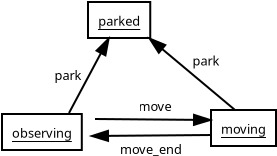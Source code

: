 <?xml version="1.0"?>
<diagram xmlns:dia="http://www.lysator.liu.se/~alla/dia/">
  <diagramdata>
    <attribute name="background">
      <color val="#ffffff"/>
    </attribute>
    <attribute name="paper">
      <composite type="paper">
        <attribute name="name">
          <string>#A4#</string>
        </attribute>
        <attribute name="tmargin">
          <real val="2.82"/>
        </attribute>
        <attribute name="bmargin">
          <real val="2.82"/>
        </attribute>
        <attribute name="lmargin">
          <real val="2.82"/>
        </attribute>
        <attribute name="rmargin">
          <real val="2.82"/>
        </attribute>
        <attribute name="is_portrait">
          <boolean val="true"/>
        </attribute>
        <attribute name="scaling">
          <real val="1"/>
        </attribute>
        <attribute name="fitto">
          <boolean val="false"/>
        </attribute>
      </composite>
    </attribute>
  </diagramdata>
  <layer name="Background" visible="true">
    <object type="UML - Objet" version="0" id="O0">
      <attribute name="obj_pos">
        <point val="0.55,7.1"/>
      </attribute>
      <attribute name="obj_bb">
        <rectangle val="0.5,7.05;5.194,8.95"/>
      </attribute>
      <attribute name="elem_corner">
        <point val="0.55,7.1"/>
      </attribute>
      <attribute name="elem_width">
        <real val="4.594"/>
      </attribute>
      <attribute name="elem_height">
        <real val="1.8"/>
      </attribute>
      <attribute name="text">
        <composite type="text">
          <attribute name="string">
            <string>#observing#</string>
          </attribute>
          <attribute name="font">
            <font name="Helvetica"/>
          </attribute>
          <attribute name="height">
            <real val="0.8"/>
          </attribute>
          <attribute name="pos">
            <point val="2.847,8.24"/>
          </attribute>
          <attribute name="color">
            <color val="#000000"/>
          </attribute>
          <attribute name="alignment">
            <enum val="1"/>
          </attribute>
        </composite>
      </attribute>
      <attribute name="stereotype">
        <string/>
      </attribute>
      <attribute name="exstate">
        <string/>
      </attribute>
      <attribute name="attrib">
        <composite type="text">
          <attribute name="string">
            <string>##</string>
          </attribute>
          <attribute name="font">
            <font name="Helvetica"/>
          </attribute>
          <attribute name="height">
            <real val="0.8"/>
          </attribute>
          <attribute name="pos">
            <point val="0,0"/>
          </attribute>
          <attribute name="color">
            <color val="#000000"/>
          </attribute>
          <attribute name="alignment">
            <enum val="0"/>
          </attribute>
        </composite>
      </attribute>
      <attribute name="is_active">
        <boolean val="false"/>
      </attribute>
      <attribute name="show_attribs">
        <boolean val="false"/>
      </attribute>
      <attribute name="multiple">
        <boolean val="false"/>
      </attribute>
    </object>
    <object type="UML - Objet" version="0" id="O1">
      <attribute name="obj_pos">
        <point val="11,6.9"/>
      </attribute>
      <attribute name="obj_bb">
        <rectangle val="10.95,6.85;14.771,8.75"/>
      </attribute>
      <attribute name="elem_corner">
        <point val="11,6.9"/>
      </attribute>
      <attribute name="elem_width">
        <real val="3.721"/>
      </attribute>
      <attribute name="elem_height">
        <real val="1.8"/>
      </attribute>
      <attribute name="text">
        <composite type="text">
          <attribute name="string">
            <string>#moving#</string>
          </attribute>
          <attribute name="font">
            <font name="Helvetica"/>
          </attribute>
          <attribute name="height">
            <real val="0.8"/>
          </attribute>
          <attribute name="pos">
            <point val="12.861,8.04"/>
          </attribute>
          <attribute name="color">
            <color val="#000000"/>
          </attribute>
          <attribute name="alignment">
            <enum val="1"/>
          </attribute>
        </composite>
      </attribute>
      <attribute name="stereotype">
        <string/>
      </attribute>
      <attribute name="exstate">
        <string/>
      </attribute>
      <attribute name="attrib">
        <composite type="text">
          <attribute name="string">
            <string>##</string>
          </attribute>
          <attribute name="font">
            <font name="Helvetica"/>
          </attribute>
          <attribute name="height">
            <real val="0.8"/>
          </attribute>
          <attribute name="pos">
            <point val="0,0"/>
          </attribute>
          <attribute name="color">
            <color val="#000000"/>
          </attribute>
          <attribute name="alignment">
            <enum val="0"/>
          </attribute>
        </composite>
      </attribute>
      <attribute name="is_active">
        <boolean val="false"/>
      </attribute>
      <attribute name="show_attribs">
        <boolean val="false"/>
      </attribute>
      <attribute name="multiple">
        <boolean val="false"/>
      </attribute>
    </object>
    <object type="UML - Message" version="0" id="O2">
      <attribute name="obj_pos">
        <point val="5.2,7.35"/>
      </attribute>
      <attribute name="obj_bb">
        <rectangle val="4.35,5.46;11.85,8.25"/>
      </attribute>
      <attribute name="conn_endpoints">
        <point val="5.2,7.35"/>
        <point val="11,7.4"/>
      </attribute>
      <attribute name="text">
        <string>#move#</string>
      </attribute>
      <attribute name="text_pos">
        <point val="8.2,6.95"/>
      </attribute>
      <attribute name="type">
        <int val="0"/>
      </attribute>
    </object>
    <object type="UML - Message" version="0" id="O3">
      <attribute name="obj_pos">
        <point val="11.05,8.15"/>
      </attribute>
      <attribute name="obj_bb">
        <rectangle val="4.15,7.3;12.71,10.11"/>
      </attribute>
      <attribute name="conn_endpoints">
        <point val="11.05,8.15"/>
        <point val="5,8.2"/>
      </attribute>
      <attribute name="text">
        <string>#move_end#</string>
      </attribute>
      <attribute name="text_pos">
        <point val="8,9.1"/>
      </attribute>
      <attribute name="type">
        <int val="0"/>
      </attribute>
    </object>
    <object type="UML - Object" version="0" id="O4">
      <attribute name="obj_pos">
        <point val="4.85,1.5"/>
      </attribute>
      <attribute name="obj_bb">
        <rectangle val="4.8,1.45;8.5,3.35"/>
      </attribute>
      <attribute name="elem_corner">
        <point val="4.85,1.5"/>
      </attribute>
      <attribute name="elem_width">
        <real val="3.6"/>
      </attribute>
      <attribute name="elem_height">
        <real val="1.8"/>
      </attribute>
      <attribute name="text">
        <composite type="text">
          <attribute name="string">
            <string>#parked#</string>
          </attribute>
          <attribute name="font">
            <font name="Helvetica"/>
          </attribute>
          <attribute name="height">
            <real val="0.8"/>
          </attribute>
          <attribute name="pos">
            <point val="6.65,2.64"/>
          </attribute>
          <attribute name="color">
            <color val="#000000"/>
          </attribute>
          <attribute name="alignment">
            <enum val="1"/>
          </attribute>
        </composite>
      </attribute>
      <attribute name="stereotype">
        <string/>
      </attribute>
      <attribute name="exstate">
        <string/>
      </attribute>
      <attribute name="attrib">
        <composite type="text">
          <attribute name="string">
            <string>##</string>
          </attribute>
          <attribute name="font">
            <font name="Helvetica"/>
          </attribute>
          <attribute name="height">
            <real val="0.8"/>
          </attribute>
          <attribute name="pos">
            <point val="0,0"/>
          </attribute>
          <attribute name="color">
            <color val="#000000"/>
          </attribute>
          <attribute name="alignment">
            <enum val="0"/>
          </attribute>
        </composite>
      </attribute>
      <attribute name="is_active">
        <boolean val="false"/>
      </attribute>
      <attribute name="show_attribs">
        <boolean val="false"/>
      </attribute>
      <attribute name="multiple">
        <boolean val="false"/>
      </attribute>
    </object>
    <object type="UML - Message" version="0" id="O5">
      <attribute name="obj_pos">
        <point val="3.9,7.05"/>
      </attribute>
      <attribute name="obj_bb">
        <rectangle val="3,2.45;6.75,7.9"/>
      </attribute>
      <attribute name="conn_endpoints">
        <point val="3.9,7.05"/>
        <point val="5.9,3.3"/>
      </attribute>
      <attribute name="text">
        <string>#park#</string>
      </attribute>
      <attribute name="text_pos">
        <point val="3.85,5.4"/>
      </attribute>
      <attribute name="type">
        <int val="0"/>
      </attribute>
    </object>
    <object type="UML - Message" version="0" id="O6">
      <attribute name="obj_pos">
        <point val="12.2,6.9"/>
      </attribute>
      <attribute name="obj_bb">
        <rectangle val="7.05,2.45;13.327,7.75"/>
      </attribute>
      <attribute name="conn_endpoints">
        <point val="12.2,6.9"/>
        <point val="7.9,3.3"/>
      </attribute>
      <attribute name="text">
        <string>#park#</string>
      </attribute>
      <attribute name="text_pos">
        <point val="10.75,4.675"/>
      </attribute>
      <attribute name="type">
        <int val="0"/>
      </attribute>
    </object>
  </layer>
</diagram>

